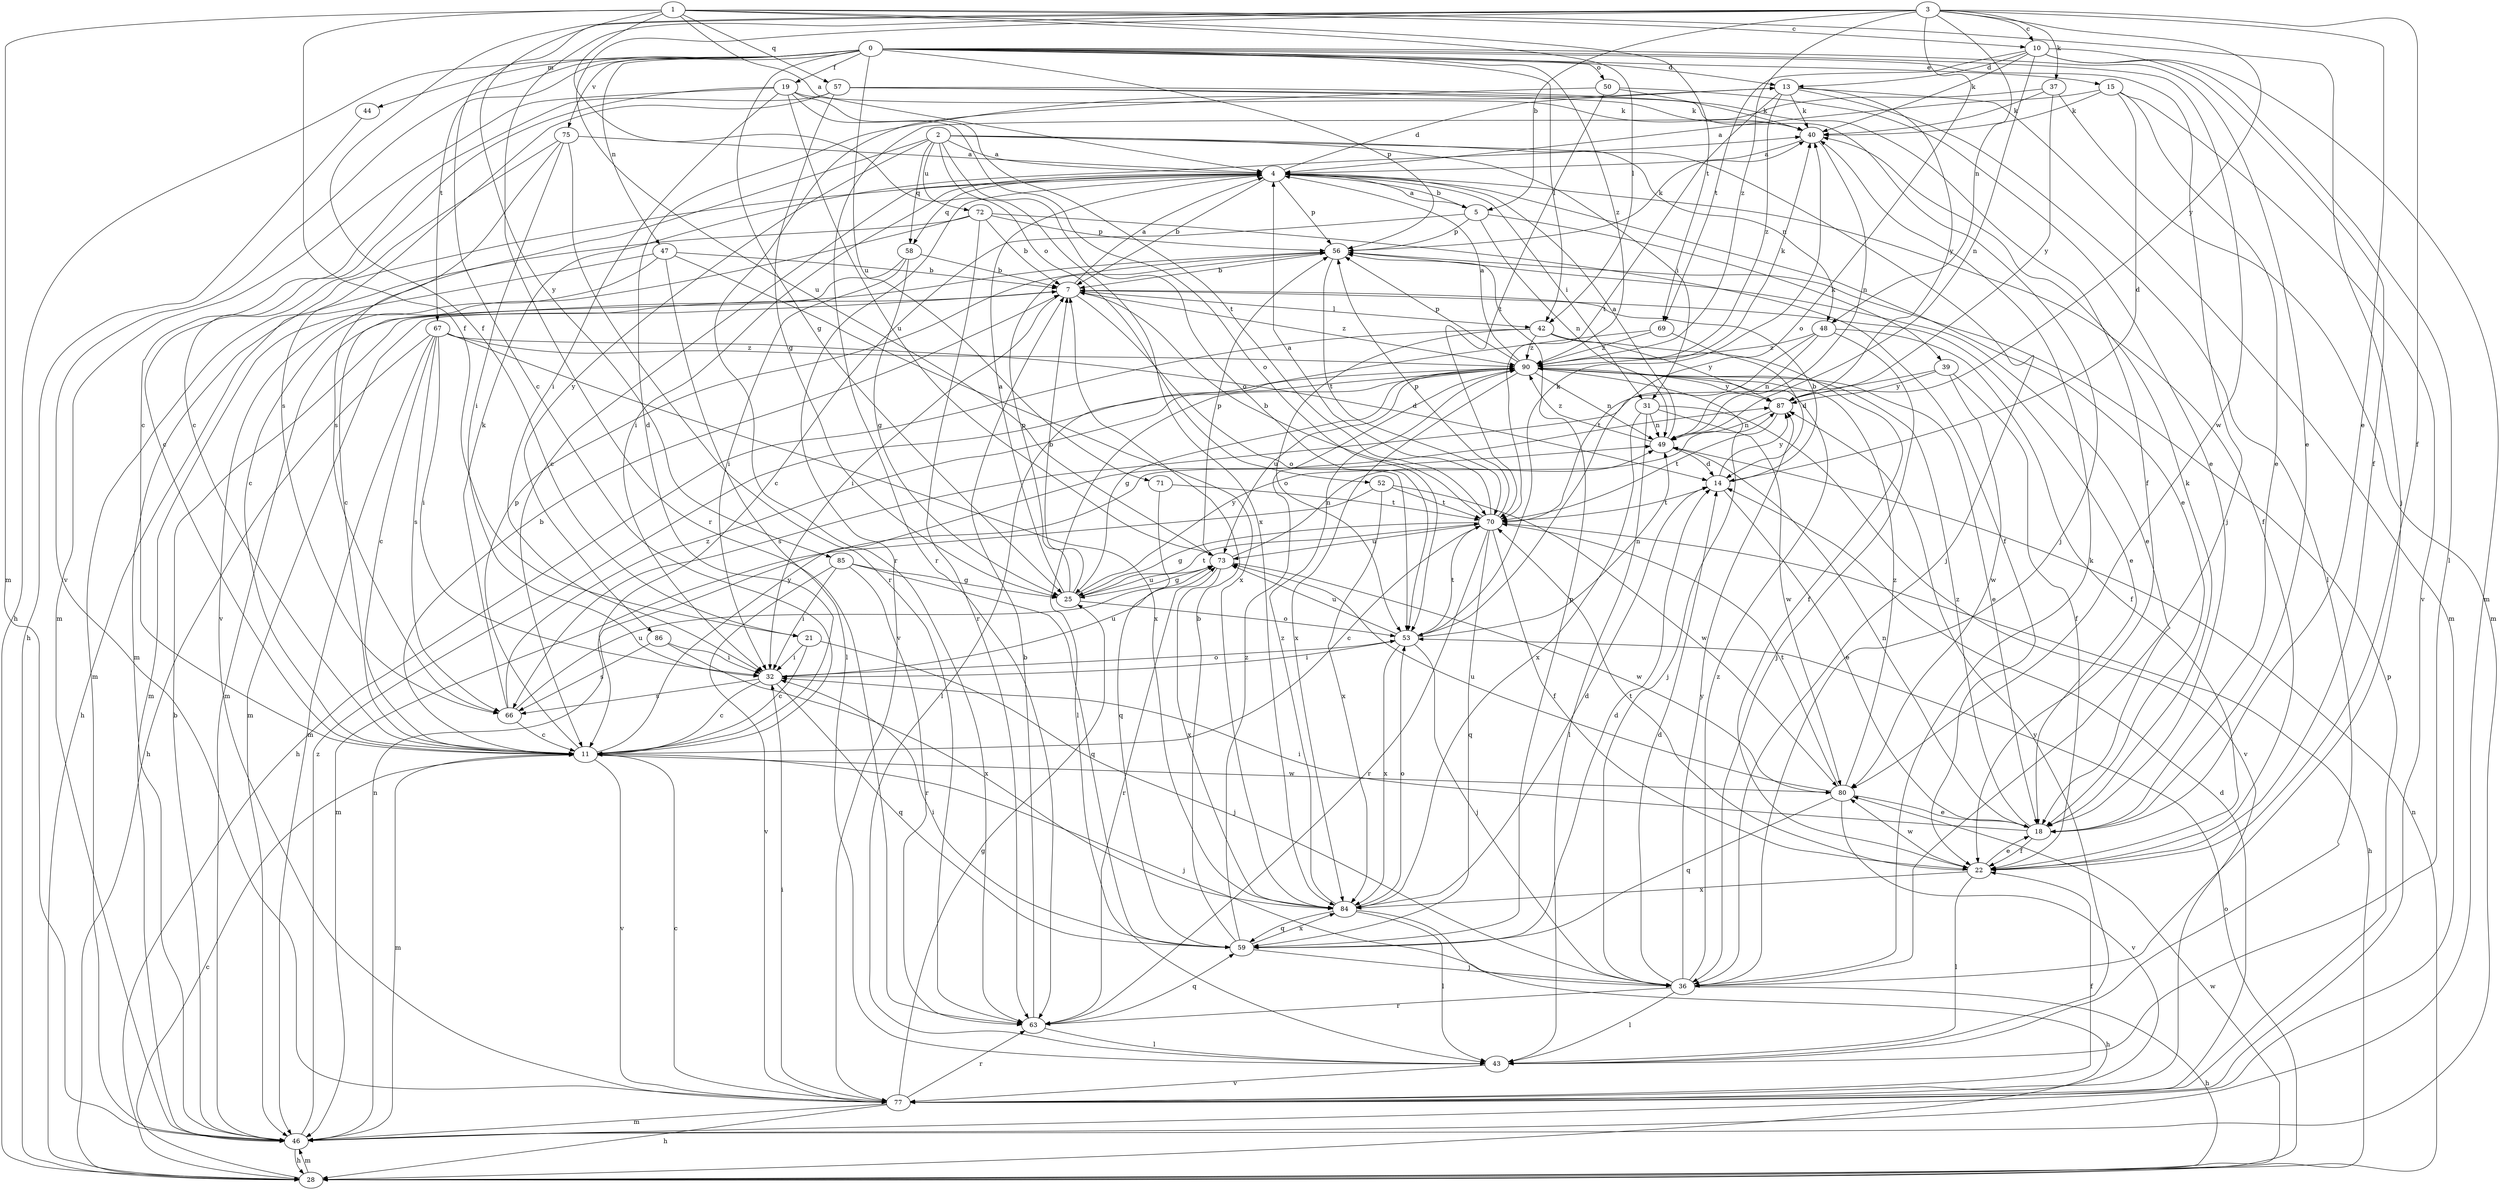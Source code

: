 strict digraph  {
0;
1;
2;
3;
4;
5;
7;
10;
11;
13;
14;
15;
18;
19;
21;
22;
25;
28;
31;
32;
36;
37;
39;
40;
42;
43;
44;
46;
47;
48;
49;
50;
52;
53;
56;
57;
58;
59;
63;
66;
67;
69;
70;
71;
72;
73;
75;
77;
80;
84;
85;
86;
87;
90;
0 -> 13  [label=d];
0 -> 15  [label=e];
0 -> 18  [label=e];
0 -> 19  [label=f];
0 -> 25  [label=g];
0 -> 28  [label=h];
0 -> 36  [label=j];
0 -> 42  [label=l];
0 -> 44  [label=m];
0 -> 47  [label=n];
0 -> 50  [label=o];
0 -> 56  [label=p];
0 -> 67  [label=t];
0 -> 71  [label=u];
0 -> 75  [label=v];
0 -> 77  [label=v];
0 -> 80  [label=w];
0 -> 90  [label=z];
1 -> 4  [label=a];
1 -> 10  [label=c];
1 -> 21  [label=f];
1 -> 36  [label=j];
1 -> 42  [label=l];
1 -> 46  [label=m];
1 -> 52  [label=o];
1 -> 57  [label=q];
1 -> 69  [label=t];
1 -> 85  [label=y];
2 -> 4  [label=a];
2 -> 31  [label=i];
2 -> 36  [label=j];
2 -> 48  [label=n];
2 -> 53  [label=o];
2 -> 58  [label=q];
2 -> 72  [label=u];
2 -> 77  [label=v];
2 -> 84  [label=x];
2 -> 86  [label=y];
3 -> 5  [label=b];
3 -> 10  [label=c];
3 -> 11  [label=c];
3 -> 18  [label=e];
3 -> 21  [label=f];
3 -> 22  [label=f];
3 -> 37  [label=k];
3 -> 48  [label=n];
3 -> 53  [label=o];
3 -> 63  [label=r];
3 -> 73  [label=u];
3 -> 87  [label=y];
3 -> 90  [label=z];
4 -> 5  [label=b];
4 -> 7  [label=b];
4 -> 11  [label=c];
4 -> 13  [label=d];
4 -> 18  [label=e];
4 -> 22  [label=f];
4 -> 31  [label=i];
4 -> 32  [label=i];
4 -> 46  [label=m];
4 -> 56  [label=p];
4 -> 58  [label=q];
4 -> 77  [label=v];
5 -> 4  [label=a];
5 -> 11  [label=c];
5 -> 39  [label=k];
5 -> 49  [label=n];
5 -> 56  [label=p];
7 -> 4  [label=a];
7 -> 18  [label=e];
7 -> 32  [label=i];
7 -> 42  [label=l];
7 -> 46  [label=m];
7 -> 53  [label=o];
7 -> 90  [label=z];
10 -> 13  [label=d];
10 -> 22  [label=f];
10 -> 40  [label=k];
10 -> 43  [label=l];
10 -> 46  [label=m];
10 -> 49  [label=n];
10 -> 69  [label=t];
11 -> 7  [label=b];
11 -> 13  [label=d];
11 -> 36  [label=j];
11 -> 46  [label=m];
11 -> 56  [label=p];
11 -> 77  [label=v];
11 -> 80  [label=w];
11 -> 87  [label=y];
13 -> 40  [label=k];
13 -> 43  [label=l];
13 -> 46  [label=m];
13 -> 70  [label=t];
13 -> 87  [label=y];
13 -> 90  [label=z];
14 -> 7  [label=b];
14 -> 18  [label=e];
14 -> 70  [label=t];
14 -> 87  [label=y];
15 -> 4  [label=a];
15 -> 14  [label=d];
15 -> 18  [label=e];
15 -> 40  [label=k];
15 -> 77  [label=v];
18 -> 22  [label=f];
18 -> 32  [label=i];
18 -> 40  [label=k];
18 -> 49  [label=n];
18 -> 90  [label=z];
19 -> 11  [label=c];
19 -> 32  [label=i];
19 -> 40  [label=k];
19 -> 46  [label=m];
19 -> 53  [label=o];
19 -> 70  [label=t];
19 -> 73  [label=u];
21 -> 11  [label=c];
21 -> 32  [label=i];
21 -> 36  [label=j];
22 -> 18  [label=e];
22 -> 43  [label=l];
22 -> 70  [label=t];
22 -> 80  [label=w];
22 -> 84  [label=x];
25 -> 4  [label=a];
25 -> 7  [label=b];
25 -> 53  [label=o];
25 -> 56  [label=p];
25 -> 70  [label=t];
25 -> 73  [label=u];
25 -> 87  [label=y];
28 -> 11  [label=c];
28 -> 46  [label=m];
28 -> 49  [label=n];
28 -> 53  [label=o];
28 -> 80  [label=w];
31 -> 43  [label=l];
31 -> 49  [label=n];
31 -> 77  [label=v];
31 -> 80  [label=w];
31 -> 84  [label=x];
32 -> 11  [label=c];
32 -> 53  [label=o];
32 -> 59  [label=q];
32 -> 66  [label=s];
32 -> 73  [label=u];
36 -> 14  [label=d];
36 -> 28  [label=h];
36 -> 40  [label=k];
36 -> 43  [label=l];
36 -> 63  [label=r];
36 -> 87  [label=y];
36 -> 90  [label=z];
37 -> 40  [label=k];
37 -> 46  [label=m];
37 -> 63  [label=r];
37 -> 87  [label=y];
39 -> 22  [label=f];
39 -> 66  [label=s];
39 -> 80  [label=w];
39 -> 87  [label=y];
40 -> 4  [label=a];
40 -> 49  [label=n];
42 -> 22  [label=f];
42 -> 28  [label=h];
42 -> 53  [label=o];
42 -> 87  [label=y];
42 -> 90  [label=z];
43 -> 77  [label=v];
43 -> 87  [label=y];
44 -> 28  [label=h];
46 -> 7  [label=b];
46 -> 28  [label=h];
46 -> 49  [label=n];
46 -> 90  [label=z];
47 -> 7  [label=b];
47 -> 28  [label=h];
47 -> 43  [label=l];
47 -> 46  [label=m];
47 -> 84  [label=x];
48 -> 22  [label=f];
48 -> 36  [label=j];
48 -> 49  [label=n];
48 -> 70  [label=t];
48 -> 90  [label=z];
49 -> 4  [label=a];
49 -> 14  [label=d];
49 -> 90  [label=z];
50 -> 18  [label=e];
50 -> 40  [label=k];
50 -> 63  [label=r];
50 -> 70  [label=t];
52 -> 46  [label=m];
52 -> 70  [label=t];
52 -> 80  [label=w];
52 -> 84  [label=x];
53 -> 32  [label=i];
53 -> 36  [label=j];
53 -> 40  [label=k];
53 -> 49  [label=n];
53 -> 70  [label=t];
53 -> 73  [label=u];
53 -> 84  [label=x];
56 -> 7  [label=b];
56 -> 18  [label=e];
56 -> 40  [label=k];
56 -> 46  [label=m];
56 -> 70  [label=t];
57 -> 11  [label=c];
57 -> 22  [label=f];
57 -> 25  [label=g];
57 -> 36  [label=j];
57 -> 40  [label=k];
57 -> 66  [label=s];
58 -> 7  [label=b];
58 -> 11  [label=c];
58 -> 25  [label=g];
58 -> 32  [label=i];
59 -> 7  [label=b];
59 -> 14  [label=d];
59 -> 32  [label=i];
59 -> 36  [label=j];
59 -> 56  [label=p];
59 -> 84  [label=x];
59 -> 90  [label=z];
63 -> 7  [label=b];
63 -> 43  [label=l];
63 -> 59  [label=q];
66 -> 11  [label=c];
66 -> 40  [label=k];
66 -> 73  [label=u];
66 -> 90  [label=z];
67 -> 11  [label=c];
67 -> 14  [label=d];
67 -> 28  [label=h];
67 -> 32  [label=i];
67 -> 46  [label=m];
67 -> 66  [label=s];
67 -> 84  [label=x];
67 -> 90  [label=z];
69 -> 14  [label=d];
69 -> 43  [label=l];
69 -> 90  [label=z];
70 -> 4  [label=a];
70 -> 7  [label=b];
70 -> 11  [label=c];
70 -> 22  [label=f];
70 -> 25  [label=g];
70 -> 28  [label=h];
70 -> 56  [label=p];
70 -> 59  [label=q];
70 -> 63  [label=r];
70 -> 73  [label=u];
71 -> 59  [label=q];
71 -> 70  [label=t];
72 -> 7  [label=b];
72 -> 11  [label=c];
72 -> 22  [label=f];
72 -> 46  [label=m];
72 -> 56  [label=p];
72 -> 63  [label=r];
73 -> 25  [label=g];
73 -> 49  [label=n];
73 -> 56  [label=p];
73 -> 63  [label=r];
73 -> 80  [label=w];
73 -> 84  [label=x];
75 -> 4  [label=a];
75 -> 11  [label=c];
75 -> 32  [label=i];
75 -> 63  [label=r];
75 -> 66  [label=s];
77 -> 11  [label=c];
77 -> 14  [label=d];
77 -> 22  [label=f];
77 -> 25  [label=g];
77 -> 28  [label=h];
77 -> 32  [label=i];
77 -> 46  [label=m];
77 -> 56  [label=p];
77 -> 63  [label=r];
80 -> 18  [label=e];
80 -> 59  [label=q];
80 -> 70  [label=t];
80 -> 73  [label=u];
80 -> 77  [label=v];
80 -> 90  [label=z];
84 -> 14  [label=d];
84 -> 28  [label=h];
84 -> 43  [label=l];
84 -> 53  [label=o];
84 -> 59  [label=q];
84 -> 90  [label=z];
85 -> 25  [label=g];
85 -> 32  [label=i];
85 -> 59  [label=q];
85 -> 63  [label=r];
85 -> 77  [label=v];
86 -> 32  [label=i];
86 -> 66  [label=s];
86 -> 84  [label=x];
87 -> 49  [label=n];
87 -> 70  [label=t];
90 -> 4  [label=a];
90 -> 18  [label=e];
90 -> 25  [label=g];
90 -> 36  [label=j];
90 -> 40  [label=k];
90 -> 43  [label=l];
90 -> 49  [label=n];
90 -> 56  [label=p];
90 -> 73  [label=u];
90 -> 84  [label=x];
90 -> 87  [label=y];
}
